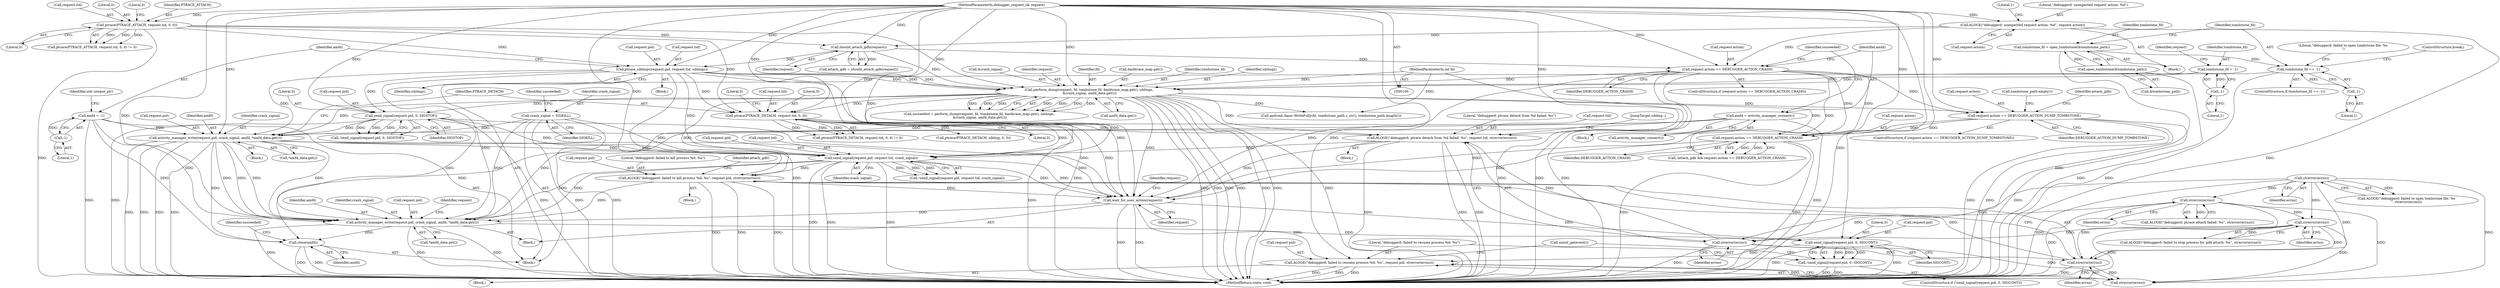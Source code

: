 digraph "0_Android_d7603583f90c2bc6074a4ee2886bd28082d7c65b_1@API" {
"1000348" [label="(Call,activity_manager_write(request.pid, crash_signal, amfd, *amfd_data.get()))"];
"1000185" [label="(Call,ptrace_siblings(request.pid, request.tid, siblings))"];
"1000165" [label="(Call,should_attach_gdb(request))"];
"1000138" [label="(Call,ALOGE(\"debuggerd: unexpected request action: %d\", request.action))"];
"1000102" [label="(MethodParameterIn,debugger_request_t& request)"];
"1000147" [label="(Call,ptrace(PTRACE_ATTACH, request.tid, 0, 0))"];
"1000264" [label="(Call,send_signal(request.pid, 0, SIGSTOP))"];
"1000232" [label="(Call,perform_dump(request, fd, tombstone_fd, backtrace_map.get(), siblings,\n &crash_signal, amfd_data.get()))"];
"1000205" [label="(Call,request.action == DEBUGGER_ACTION_CRASH)"];
"1000101" [label="(MethodParameterIn,int fd)"];
"1000106" [label="(Call,tombstone_fd = -1)"];
"1000108" [label="(Call,-1)"];
"1000123" [label="(Call,tombstone_fd == -1)"];
"1000117" [label="(Call,tombstone_fd = open_tombstone(&tombstone_path))"];
"1000119" [label="(Call,open_tombstone(&tombstone_path))"];
"1000125" [label="(Call,-1)"];
"1000327" [label="(Call,send_signal(request.pid, request.tid, crash_signal))"];
"1000282" [label="(Call,activity_manager_write(request.pid, crash_signal, amfd, *amfd_data.get()))"];
"1000227" [label="(Call,crash_signal = SIGKILL)"];
"1000211" [label="(Call,amfd = activity_manager_connect())"];
"1000195" [label="(Call,amfd = -1)"];
"1000197" [label="(Call,-1)"];
"1000301" [label="(Call,ALOGE(\"debuggerd: ptrace detach from %d failed: %s\", request.tid, strerror(errno)))"];
"1000292" [label="(Call,ptrace(PTRACE_DETACH, request.tid, 0, 0))"];
"1000306" [label="(Call,strerror(errno))"];
"1000158" [label="(Call,strerror(errno))"];
"1000130" [label="(Call,strerror(errno))"];
"1000273" [label="(Call,strerror(errno))"];
"1000346" [label="(Call,wait_for_user_action(request))"];
"1000336" [label="(Call,ALOGE(\"debuggerd: failed to kill process %d: %s\", request.pid, strerror(errno)))"];
"1000341" [label="(Call,strerror(errno))"];
"1000319" [label="(Call,request.action == DEBUGGER_ACTION_CRASH)"];
"1000245" [label="(Call,request.action == DEBUGGER_ACTION_DUMP_TOMBSTONE)"];
"1000358" [label="(Call,send_signal(request.pid, 0, SIGCONT))"];
"1000357" [label="(Call,!send_signal(request.pid, 0, SIGCONT))"];
"1000365" [label="(Call,ALOGE(\"debuggerd: failed to resume process %d: %s\", request.pid, strerror(errno)))"];
"1000373" [label="(Call,close(amfd))"];
"1000120" [label="(Call,&tombstone_path)"];
"1000227" [label="(Call,crash_signal = SIGKILL)"];
"1000307" [label="(Identifier,errno)"];
"1000365" [label="(Call,ALOGE(\"debuggerd: failed to resume process %d: %s\", request.pid, strerror(errno)))"];
"1000129" [label="(Literal,\"debuggerd: failed to open tombstone file: %s\n\")"];
"1000287" [label="(Identifier,amfd)"];
"1000156" [label="(Call,ALOGE(\"debuggerd: ptrace attach failed: %s\", strerror(errno)))"];
"1000184" [label="(Block,)"];
"1000327" [label="(Call,send_signal(request.pid, request.tid, crash_signal))"];
"1000165" [label="(Call,should_attach_gdb(request))"];
"1000353" [label="(Identifier,amfd)"];
"1000233" [label="(Identifier,request)"];
"1000152" [label="(Literal,0)"];
"1000302" [label="(Literal,\"debuggerd: ptrace detach from %d failed: %s\")"];
"1000269" [label="(Identifier,SIGSTOP)"];
"1000300" [label="(Block,)"];
"1000212" [label="(Identifier,amfd)"];
"1000210" [label="(Block,)"];
"1000356" [label="(ControlStructure,if (!send_signal(request.pid, 0, SIGCONT)))"];
"1000139" [label="(Literal,\"debuggerd: unexpected request action: %d\")"];
"1000159" [label="(Identifier,errno)"];
"1000255" [label="(Call,android::base::WriteFully(fd, tombstone_path.c_str(), tombstone_path.length()))"];
"1000186" [label="(Call,request.pid)"];
"1000335" [label="(Block,)"];
"1000336" [label="(Call,ALOGE(\"debuggerd: failed to kill process %d: %s\", request.pid, strerror(errno)))"];
"1000377" [label="(Identifier,succeeded)"];
"1000260" [label="(Identifier,attach_gdb)"];
"1000297" [label="(Literal,0)"];
"1000200" [label="(Identifier,std::unique_ptr)"];
"1000341" [label="(Call,strerror(errno))"];
"1000106" [label="(Call,tombstone_fd = -1)"];
"1000338" [label="(Call,request.pid)"];
"1000301" [label="(Call,ALOGE(\"debuggerd: ptrace detach from %d failed: %s\", request.tid, strerror(errno)))"];
"1000352" [label="(Identifier,crash_signal)"];
"1000138" [label="(Call,ALOGE(\"debuggerd: unexpected request action: %d\", request.action))"];
"1000328" [label="(Call,request.pid)"];
"1000354" [label="(Call,*amfd_data.get())"];
"1000326" [label="(Call,!send_signal(request.pid, request.tid, crash_signal))"];
"1000346" [label="(Call,wait_for_user_action(request))"];
"1000140" [label="(Call,request.action)"];
"1000154" [label="(Literal,0)"];
"1000348" [label="(Call,activity_manager_write(request.pid, crash_signal, amfd, *amfd_data.get()))"];
"1000103" [label="(Block,)"];
"1000244" [label="(ControlStructure,if (request.action == DEBUGGER_ACTION_DUMP_TOMBSTONE))"];
"1000117" [label="(Call,tombstone_fd = open_tombstone(&tombstone_path))"];
"1000281" [label="(Block,)"];
"1000320" [label="(Call,request.action)"];
"1000274" [label="(Identifier,errno)"];
"1000204" [label="(ControlStructure,if (request.action == DEBUGGER_ACTION_CRASH))"];
"1000234" [label="(Identifier,fd)"];
"1000124" [label="(Identifier,tombstone_fd)"];
"1000288" [label="(Call,*amfd_data.get())"];
"1000372" [label="(Call,uninit_getevent())"];
"1000362" [label="(Literal,0)"];
"1000147" [label="(Call,ptrace(PTRACE_ATTACH, request.tid, 0, 0))"];
"1000146" [label="(Call,ptrace(PTRACE_ATTACH, request.tid, 0, 0) != 0)"];
"1000273" [label="(Call,strerror(errno))"];
"1000268" [label="(Literal,0)"];
"1000198" [label="(Literal,1)"];
"1000213" [label="(Call,activity_manager_connect())"];
"1000323" [label="(Identifier,DEBUGGER_ACTION_CRASH)"];
"1000349" [label="(Call,request.pid)"];
"1000306" [label="(Call,strerror(errno))"];
"1000122" [label="(ControlStructure,if (tombstone_fd == -1))"];
"1000342" [label="(Identifier,errno)"];
"1000292" [label="(Call,ptrace(PTRACE_DETACH, request.tid, 0, 0))"];
"1000228" [label="(Identifier,crash_signal)"];
"1000367" [label="(Call,request.pid)"];
"1000360" [label="(Identifier,request)"];
"1000331" [label="(Call,request.tid)"];
"1000286" [label="(Identifier,crash_signal)"];
"1000166" [label="(Identifier,request)"];
"1000337" [label="(Literal,\"debuggerd: failed to kill process %d: %s\")"];
"1000359" [label="(Call,request.pid)"];
"1000128" [label="(Call,ALOGE(\"debuggerd: failed to open tombstone file: %s\n\", strerror(errno)))"];
"1000299" [label="(Literal,0)"];
"1000134" [label="(ControlStructure,break;)"];
"1000357" [label="(Call,!send_signal(request.pid, 0, SIGCONT))"];
"1000240" [label="(Call,amfd_data.get())"];
"1000236" [label="(Call,backtrace_map.get())"];
"1000235" [label="(Identifier,tombstone_fd)"];
"1000196" [label="(Identifier,amfd)"];
"1000334" [label="(Identifier,crash_signal)"];
"1000144" [label="(Literal,1)"];
"1000347" [label="(Identifier,request)"];
"1000109" [label="(Literal,1)"];
"1000316" [label="(Call,!attach_gdb && request.action == DEBUGGER_ACTION_CRASH)"];
"1000265" [label="(Call,request.pid)"];
"1000283" [label="(Call,request.pid)"];
"1000126" [label="(Literal,1)"];
"1000153" [label="(Literal,0)"];
"1000303" [label="(Call,request.tid)"];
"1000294" [label="(Call,request.tid)"];
"1000370" [label="(Call,strerror(errno))"];
"1000229" [label="(Identifier,SIGKILL)"];
"1000373" [label="(Call,close(amfd))"];
"1000364" [label="(Block,)"];
"1000192" [label="(Identifier,siblings)"];
"1000195" [label="(Call,amfd = -1)"];
"1000231" [label="(Identifier,succeeded)"];
"1000112" [label="(Identifier,request)"];
"1000245" [label="(Call,request.action == DEBUGGER_ACTION_DUMP_TOMBSTONE)"];
"1000131" [label="(Identifier,errno)"];
"1000249" [label="(Identifier,DEBUGGER_ACTION_DUMP_TOMBSTONE)"];
"1000363" [label="(Identifier,SIGCONT)"];
"1000148" [label="(Identifier,PTRACE_ATTACH)"];
"1000123" [label="(Call,tombstone_fd == -1)"];
"1000298" [label="(Literal,0)"];
"1000271" [label="(Call,ALOGE(\"debuggerd: failed to stop process for gdb attach: %s\", strerror(errno)))"];
"1000237" [label="(Identifier,siblings)"];
"1000209" [label="(Identifier,DEBUGGER_ACTION_CRASH)"];
"1000246" [label="(Call,request.action)"];
"1000206" [label="(Call,request.action)"];
"1000205" [label="(Call,request.action == DEBUGGER_ACTION_CRASH)"];
"1000185" [label="(Call,ptrace_siblings(request.pid, request.tid, siblings))"];
"1000130" [label="(Call,strerror(errno))"];
"1000238" [label="(Call,&crash_signal)"];
"1000308" [label="(JumpTarget,sibling :)"];
"1000149" [label="(Call,request.tid)"];
"1000102" [label="(MethodParameterIn,debugger_request_t& request)"];
"1000211" [label="(Call,amfd = activity_manager_connect())"];
"1000253" [label="(Call,tombstone_path.empty())"];
"1000291" [label="(Call,ptrace(PTRACE_DETACH, request.tid, 0, 0) != 0)"];
"1000197" [label="(Call,-1)"];
"1000101" [label="(MethodParameterIn,int fd)"];
"1000189" [label="(Call,request.tid)"];
"1000232" [label="(Call,perform_dump(request, fd, tombstone_fd, backtrace_map.get(), siblings,\n &crash_signal, amfd_data.get()))"];
"1000118" [label="(Identifier,tombstone_fd)"];
"1000119" [label="(Call,open_tombstone(&tombstone_path))"];
"1000374" [label="(Identifier,amfd)"];
"1000282" [label="(Call,activity_manager_write(request.pid, crash_signal, amfd, *amfd_data.get()))"];
"1000216" [label="(Identifier,succeeded)"];
"1000125" [label="(Call,-1)"];
"1000114" [label="(Block,)"];
"1000358" [label="(Call,send_signal(request.pid, 0, SIGCONT))"];
"1000264" [label="(Call,send_signal(request.pid, 0, SIGSTOP))"];
"1000163" [label="(Call,attach_gdb = should_attach_gdb(request))"];
"1000107" [label="(Identifier,tombstone_fd)"];
"1000310" [label="(Call,ptrace(PTRACE_DETACH, sibling, 0, 0))"];
"1000350" [label="(Identifier,request)"];
"1000293" [label="(Identifier,PTRACE_DETACH)"];
"1000378" [label="(MethodReturn,static void)"];
"1000345" [label="(Block,)"];
"1000319" [label="(Call,request.action == DEBUGGER_ACTION_CRASH)"];
"1000263" [label="(Call,!send_signal(request.pid, 0, SIGSTOP))"];
"1000158" [label="(Call,strerror(errno))"];
"1000230" [label="(Call,succeeded = perform_dump(request, fd, tombstone_fd, backtrace_map.get(), siblings,\n &crash_signal, amfd_data.get()))"];
"1000344" [label="(Identifier,attach_gdb)"];
"1000108" [label="(Call,-1)"];
"1000366" [label="(Literal,\"debuggerd: failed to resume process %d: %s\")"];
"1000348" -> "1000345"  [label="AST: "];
"1000348" -> "1000354"  [label="CFG: "];
"1000349" -> "1000348"  [label="AST: "];
"1000352" -> "1000348"  [label="AST: "];
"1000353" -> "1000348"  [label="AST: "];
"1000354" -> "1000348"  [label="AST: "];
"1000360" -> "1000348"  [label="CFG: "];
"1000348" -> "1000378"  [label="DDG: "];
"1000348" -> "1000378"  [label="DDG: "];
"1000348" -> "1000378"  [label="DDG: "];
"1000185" -> "1000348"  [label="DDG: "];
"1000264" -> "1000348"  [label="DDG: "];
"1000327" -> "1000348"  [label="DDG: "];
"1000327" -> "1000348"  [label="DDG: "];
"1000282" -> "1000348"  [label="DDG: "];
"1000282" -> "1000348"  [label="DDG: "];
"1000282" -> "1000348"  [label="DDG: "];
"1000282" -> "1000348"  [label="DDG: "];
"1000346" -> "1000348"  [label="DDG: "];
"1000336" -> "1000348"  [label="DDG: "];
"1000102" -> "1000348"  [label="DDG: "];
"1000227" -> "1000348"  [label="DDG: "];
"1000211" -> "1000348"  [label="DDG: "];
"1000195" -> "1000348"  [label="DDG: "];
"1000348" -> "1000358"  [label="DDG: "];
"1000348" -> "1000373"  [label="DDG: "];
"1000185" -> "1000184"  [label="AST: "];
"1000185" -> "1000192"  [label="CFG: "];
"1000186" -> "1000185"  [label="AST: "];
"1000189" -> "1000185"  [label="AST: "];
"1000192" -> "1000185"  [label="AST: "];
"1000196" -> "1000185"  [label="CFG: "];
"1000185" -> "1000378"  [label="DDG: "];
"1000185" -> "1000378"  [label="DDG: "];
"1000165" -> "1000185"  [label="DDG: "];
"1000102" -> "1000185"  [label="DDG: "];
"1000147" -> "1000185"  [label="DDG: "];
"1000185" -> "1000232"  [label="DDG: "];
"1000185" -> "1000232"  [label="DDG: "];
"1000185" -> "1000232"  [label="DDG: "];
"1000185" -> "1000264"  [label="DDG: "];
"1000185" -> "1000282"  [label="DDG: "];
"1000185" -> "1000292"  [label="DDG: "];
"1000185" -> "1000327"  [label="DDG: "];
"1000185" -> "1000346"  [label="DDG: "];
"1000165" -> "1000163"  [label="AST: "];
"1000165" -> "1000166"  [label="CFG: "];
"1000166" -> "1000165"  [label="AST: "];
"1000163" -> "1000165"  [label="CFG: "];
"1000165" -> "1000163"  [label="DDG: "];
"1000138" -> "1000165"  [label="DDG: "];
"1000147" -> "1000165"  [label="DDG: "];
"1000102" -> "1000165"  [label="DDG: "];
"1000165" -> "1000205"  [label="DDG: "];
"1000165" -> "1000232"  [label="DDG: "];
"1000138" -> "1000114"  [label="AST: "];
"1000138" -> "1000140"  [label="CFG: "];
"1000139" -> "1000138"  [label="AST: "];
"1000140" -> "1000138"  [label="AST: "];
"1000144" -> "1000138"  [label="CFG: "];
"1000138" -> "1000378"  [label="DDG: "];
"1000102" -> "1000138"  [label="DDG: "];
"1000138" -> "1000205"  [label="DDG: "];
"1000102" -> "1000100"  [label="AST: "];
"1000102" -> "1000378"  [label="DDG: "];
"1000102" -> "1000147"  [label="DDG: "];
"1000102" -> "1000205"  [label="DDG: "];
"1000102" -> "1000232"  [label="DDG: "];
"1000102" -> "1000245"  [label="DDG: "];
"1000102" -> "1000264"  [label="DDG: "];
"1000102" -> "1000282"  [label="DDG: "];
"1000102" -> "1000292"  [label="DDG: "];
"1000102" -> "1000301"  [label="DDG: "];
"1000102" -> "1000319"  [label="DDG: "];
"1000102" -> "1000327"  [label="DDG: "];
"1000102" -> "1000336"  [label="DDG: "];
"1000102" -> "1000346"  [label="DDG: "];
"1000102" -> "1000358"  [label="DDG: "];
"1000102" -> "1000365"  [label="DDG: "];
"1000147" -> "1000146"  [label="AST: "];
"1000147" -> "1000153"  [label="CFG: "];
"1000148" -> "1000147"  [label="AST: "];
"1000149" -> "1000147"  [label="AST: "];
"1000152" -> "1000147"  [label="AST: "];
"1000153" -> "1000147"  [label="AST: "];
"1000154" -> "1000147"  [label="CFG: "];
"1000147" -> "1000378"  [label="DDG: "];
"1000147" -> "1000146"  [label="DDG: "];
"1000147" -> "1000146"  [label="DDG: "];
"1000147" -> "1000146"  [label="DDG: "];
"1000147" -> "1000232"  [label="DDG: "];
"1000147" -> "1000292"  [label="DDG: "];
"1000264" -> "1000263"  [label="AST: "];
"1000264" -> "1000269"  [label="CFG: "];
"1000265" -> "1000264"  [label="AST: "];
"1000268" -> "1000264"  [label="AST: "];
"1000269" -> "1000264"  [label="AST: "];
"1000263" -> "1000264"  [label="CFG: "];
"1000264" -> "1000378"  [label="DDG: "];
"1000264" -> "1000378"  [label="DDG: "];
"1000264" -> "1000263"  [label="DDG: "];
"1000264" -> "1000263"  [label="DDG: "];
"1000264" -> "1000263"  [label="DDG: "];
"1000232" -> "1000264"  [label="DDG: "];
"1000264" -> "1000282"  [label="DDG: "];
"1000264" -> "1000327"  [label="DDG: "];
"1000264" -> "1000346"  [label="DDG: "];
"1000232" -> "1000230"  [label="AST: "];
"1000232" -> "1000240"  [label="CFG: "];
"1000233" -> "1000232"  [label="AST: "];
"1000234" -> "1000232"  [label="AST: "];
"1000235" -> "1000232"  [label="AST: "];
"1000236" -> "1000232"  [label="AST: "];
"1000237" -> "1000232"  [label="AST: "];
"1000238" -> "1000232"  [label="AST: "];
"1000240" -> "1000232"  [label="AST: "];
"1000230" -> "1000232"  [label="CFG: "];
"1000232" -> "1000378"  [label="DDG: "];
"1000232" -> "1000378"  [label="DDG: "];
"1000232" -> "1000378"  [label="DDG: "];
"1000232" -> "1000378"  [label="DDG: "];
"1000232" -> "1000378"  [label="DDG: "];
"1000232" -> "1000378"  [label="DDG: "];
"1000232" -> "1000378"  [label="DDG: "];
"1000232" -> "1000230"  [label="DDG: "];
"1000232" -> "1000230"  [label="DDG: "];
"1000232" -> "1000230"  [label="DDG: "];
"1000232" -> "1000230"  [label="DDG: "];
"1000232" -> "1000230"  [label="DDG: "];
"1000232" -> "1000230"  [label="DDG: "];
"1000232" -> "1000230"  [label="DDG: "];
"1000205" -> "1000232"  [label="DDG: "];
"1000101" -> "1000232"  [label="DDG: "];
"1000106" -> "1000232"  [label="DDG: "];
"1000123" -> "1000232"  [label="DDG: "];
"1000232" -> "1000245"  [label="DDG: "];
"1000232" -> "1000255"  [label="DDG: "];
"1000232" -> "1000282"  [label="DDG: "];
"1000232" -> "1000292"  [label="DDG: "];
"1000232" -> "1000301"  [label="DDG: "];
"1000232" -> "1000319"  [label="DDG: "];
"1000232" -> "1000327"  [label="DDG: "];
"1000232" -> "1000336"  [label="DDG: "];
"1000232" -> "1000346"  [label="DDG: "];
"1000205" -> "1000204"  [label="AST: "];
"1000205" -> "1000209"  [label="CFG: "];
"1000206" -> "1000205"  [label="AST: "];
"1000209" -> "1000205"  [label="AST: "];
"1000212" -> "1000205"  [label="CFG: "];
"1000216" -> "1000205"  [label="CFG: "];
"1000205" -> "1000378"  [label="DDG: "];
"1000205" -> "1000378"  [label="DDG: "];
"1000205" -> "1000245"  [label="DDG: "];
"1000205" -> "1000316"  [label="DDG: "];
"1000205" -> "1000319"  [label="DDG: "];
"1000205" -> "1000319"  [label="DDG: "];
"1000205" -> "1000346"  [label="DDG: "];
"1000101" -> "1000100"  [label="AST: "];
"1000101" -> "1000378"  [label="DDG: "];
"1000101" -> "1000255"  [label="DDG: "];
"1000106" -> "1000103"  [label="AST: "];
"1000106" -> "1000108"  [label="CFG: "];
"1000107" -> "1000106"  [label="AST: "];
"1000108" -> "1000106"  [label="AST: "];
"1000112" -> "1000106"  [label="CFG: "];
"1000108" -> "1000106"  [label="DDG: "];
"1000108" -> "1000109"  [label="CFG: "];
"1000109" -> "1000108"  [label="AST: "];
"1000123" -> "1000122"  [label="AST: "];
"1000123" -> "1000125"  [label="CFG: "];
"1000124" -> "1000123"  [label="AST: "];
"1000125" -> "1000123"  [label="AST: "];
"1000129" -> "1000123"  [label="CFG: "];
"1000134" -> "1000123"  [label="CFG: "];
"1000123" -> "1000378"  [label="DDG: "];
"1000117" -> "1000123"  [label="DDG: "];
"1000125" -> "1000123"  [label="DDG: "];
"1000117" -> "1000114"  [label="AST: "];
"1000117" -> "1000119"  [label="CFG: "];
"1000118" -> "1000117"  [label="AST: "];
"1000119" -> "1000117"  [label="AST: "];
"1000124" -> "1000117"  [label="CFG: "];
"1000117" -> "1000378"  [label="DDG: "];
"1000119" -> "1000117"  [label="DDG: "];
"1000119" -> "1000120"  [label="CFG: "];
"1000120" -> "1000119"  [label="AST: "];
"1000119" -> "1000378"  [label="DDG: "];
"1000125" -> "1000126"  [label="CFG: "];
"1000126" -> "1000125"  [label="AST: "];
"1000327" -> "1000326"  [label="AST: "];
"1000327" -> "1000334"  [label="CFG: "];
"1000328" -> "1000327"  [label="AST: "];
"1000331" -> "1000327"  [label="AST: "];
"1000334" -> "1000327"  [label="AST: "];
"1000326" -> "1000327"  [label="CFG: "];
"1000327" -> "1000378"  [label="DDG: "];
"1000327" -> "1000378"  [label="DDG: "];
"1000327" -> "1000378"  [label="DDG: "];
"1000327" -> "1000326"  [label="DDG: "];
"1000327" -> "1000326"  [label="DDG: "];
"1000327" -> "1000326"  [label="DDG: "];
"1000282" -> "1000327"  [label="DDG: "];
"1000282" -> "1000327"  [label="DDG: "];
"1000301" -> "1000327"  [label="DDG: "];
"1000292" -> "1000327"  [label="DDG: "];
"1000227" -> "1000327"  [label="DDG: "];
"1000327" -> "1000336"  [label="DDG: "];
"1000327" -> "1000346"  [label="DDG: "];
"1000327" -> "1000346"  [label="DDG: "];
"1000282" -> "1000281"  [label="AST: "];
"1000282" -> "1000288"  [label="CFG: "];
"1000283" -> "1000282"  [label="AST: "];
"1000286" -> "1000282"  [label="AST: "];
"1000287" -> "1000282"  [label="AST: "];
"1000288" -> "1000282"  [label="AST: "];
"1000293" -> "1000282"  [label="CFG: "];
"1000282" -> "1000378"  [label="DDG: "];
"1000282" -> "1000378"  [label="DDG: "];
"1000282" -> "1000378"  [label="DDG: "];
"1000282" -> "1000378"  [label="DDG: "];
"1000227" -> "1000282"  [label="DDG: "];
"1000211" -> "1000282"  [label="DDG: "];
"1000195" -> "1000282"  [label="DDG: "];
"1000282" -> "1000346"  [label="DDG: "];
"1000282" -> "1000373"  [label="DDG: "];
"1000227" -> "1000103"  [label="AST: "];
"1000227" -> "1000229"  [label="CFG: "];
"1000228" -> "1000227"  [label="AST: "];
"1000229" -> "1000227"  [label="AST: "];
"1000231" -> "1000227"  [label="CFG: "];
"1000227" -> "1000378"  [label="DDG: "];
"1000227" -> "1000378"  [label="DDG: "];
"1000211" -> "1000210"  [label="AST: "];
"1000211" -> "1000213"  [label="CFG: "];
"1000212" -> "1000211"  [label="AST: "];
"1000213" -> "1000211"  [label="AST: "];
"1000216" -> "1000211"  [label="CFG: "];
"1000211" -> "1000378"  [label="DDG: "];
"1000211" -> "1000373"  [label="DDG: "];
"1000195" -> "1000103"  [label="AST: "];
"1000195" -> "1000197"  [label="CFG: "];
"1000196" -> "1000195"  [label="AST: "];
"1000197" -> "1000195"  [label="AST: "];
"1000200" -> "1000195"  [label="CFG: "];
"1000195" -> "1000378"  [label="DDG: "];
"1000197" -> "1000195"  [label="DDG: "];
"1000195" -> "1000373"  [label="DDG: "];
"1000197" -> "1000198"  [label="CFG: "];
"1000198" -> "1000197"  [label="AST: "];
"1000301" -> "1000300"  [label="AST: "];
"1000301" -> "1000306"  [label="CFG: "];
"1000302" -> "1000301"  [label="AST: "];
"1000303" -> "1000301"  [label="AST: "];
"1000306" -> "1000301"  [label="AST: "];
"1000308" -> "1000301"  [label="CFG: "];
"1000301" -> "1000378"  [label="DDG: "];
"1000301" -> "1000378"  [label="DDG: "];
"1000301" -> "1000378"  [label="DDG: "];
"1000292" -> "1000301"  [label="DDG: "];
"1000306" -> "1000301"  [label="DDG: "];
"1000301" -> "1000346"  [label="DDG: "];
"1000292" -> "1000291"  [label="AST: "];
"1000292" -> "1000298"  [label="CFG: "];
"1000293" -> "1000292"  [label="AST: "];
"1000294" -> "1000292"  [label="AST: "];
"1000297" -> "1000292"  [label="AST: "];
"1000298" -> "1000292"  [label="AST: "];
"1000299" -> "1000292"  [label="CFG: "];
"1000292" -> "1000378"  [label="DDG: "];
"1000292" -> "1000291"  [label="DDG: "];
"1000292" -> "1000291"  [label="DDG: "];
"1000292" -> "1000291"  [label="DDG: "];
"1000292" -> "1000310"  [label="DDG: "];
"1000292" -> "1000346"  [label="DDG: "];
"1000306" -> "1000307"  [label="CFG: "];
"1000307" -> "1000306"  [label="AST: "];
"1000306" -> "1000378"  [label="DDG: "];
"1000158" -> "1000306"  [label="DDG: "];
"1000273" -> "1000306"  [label="DDG: "];
"1000130" -> "1000306"  [label="DDG: "];
"1000306" -> "1000341"  [label="DDG: "];
"1000306" -> "1000370"  [label="DDG: "];
"1000158" -> "1000156"  [label="AST: "];
"1000158" -> "1000159"  [label="CFG: "];
"1000159" -> "1000158"  [label="AST: "];
"1000156" -> "1000158"  [label="CFG: "];
"1000158" -> "1000378"  [label="DDG: "];
"1000158" -> "1000156"  [label="DDG: "];
"1000130" -> "1000158"  [label="DDG: "];
"1000158" -> "1000273"  [label="DDG: "];
"1000158" -> "1000341"  [label="DDG: "];
"1000158" -> "1000370"  [label="DDG: "];
"1000130" -> "1000128"  [label="AST: "];
"1000130" -> "1000131"  [label="CFG: "];
"1000131" -> "1000130"  [label="AST: "];
"1000128" -> "1000130"  [label="CFG: "];
"1000130" -> "1000378"  [label="DDG: "];
"1000130" -> "1000128"  [label="DDG: "];
"1000130" -> "1000273"  [label="DDG: "];
"1000130" -> "1000341"  [label="DDG: "];
"1000130" -> "1000370"  [label="DDG: "];
"1000273" -> "1000271"  [label="AST: "];
"1000273" -> "1000274"  [label="CFG: "];
"1000274" -> "1000273"  [label="AST: "];
"1000271" -> "1000273"  [label="CFG: "];
"1000273" -> "1000378"  [label="DDG: "];
"1000273" -> "1000271"  [label="DDG: "];
"1000273" -> "1000341"  [label="DDG: "];
"1000273" -> "1000370"  [label="DDG: "];
"1000346" -> "1000345"  [label="AST: "];
"1000346" -> "1000347"  [label="CFG: "];
"1000347" -> "1000346"  [label="AST: "];
"1000350" -> "1000346"  [label="CFG: "];
"1000346" -> "1000378"  [label="DDG: "];
"1000346" -> "1000378"  [label="DDG: "];
"1000336" -> "1000346"  [label="DDG: "];
"1000319" -> "1000346"  [label="DDG: "];
"1000245" -> "1000346"  [label="DDG: "];
"1000346" -> "1000358"  [label="DDG: "];
"1000346" -> "1000365"  [label="DDG: "];
"1000336" -> "1000335"  [label="AST: "];
"1000336" -> "1000341"  [label="CFG: "];
"1000337" -> "1000336"  [label="AST: "];
"1000338" -> "1000336"  [label="AST: "];
"1000341" -> "1000336"  [label="AST: "];
"1000344" -> "1000336"  [label="CFG: "];
"1000336" -> "1000378"  [label="DDG: "];
"1000336" -> "1000378"  [label="DDG: "];
"1000336" -> "1000378"  [label="DDG: "];
"1000341" -> "1000336"  [label="DDG: "];
"1000341" -> "1000342"  [label="CFG: "];
"1000342" -> "1000341"  [label="AST: "];
"1000341" -> "1000378"  [label="DDG: "];
"1000341" -> "1000370"  [label="DDG: "];
"1000319" -> "1000316"  [label="AST: "];
"1000319" -> "1000323"  [label="CFG: "];
"1000320" -> "1000319"  [label="AST: "];
"1000323" -> "1000319"  [label="AST: "];
"1000316" -> "1000319"  [label="CFG: "];
"1000319" -> "1000378"  [label="DDG: "];
"1000319" -> "1000378"  [label="DDG: "];
"1000319" -> "1000316"  [label="DDG: "];
"1000319" -> "1000316"  [label="DDG: "];
"1000245" -> "1000319"  [label="DDG: "];
"1000245" -> "1000244"  [label="AST: "];
"1000245" -> "1000249"  [label="CFG: "];
"1000246" -> "1000245"  [label="AST: "];
"1000249" -> "1000245"  [label="AST: "];
"1000253" -> "1000245"  [label="CFG: "];
"1000260" -> "1000245"  [label="CFG: "];
"1000245" -> "1000378"  [label="DDG: "];
"1000245" -> "1000378"  [label="DDG: "];
"1000245" -> "1000378"  [label="DDG: "];
"1000358" -> "1000357"  [label="AST: "];
"1000358" -> "1000363"  [label="CFG: "];
"1000359" -> "1000358"  [label="AST: "];
"1000362" -> "1000358"  [label="AST: "];
"1000363" -> "1000358"  [label="AST: "];
"1000357" -> "1000358"  [label="CFG: "];
"1000358" -> "1000378"  [label="DDG: "];
"1000358" -> "1000378"  [label="DDG: "];
"1000358" -> "1000357"  [label="DDG: "];
"1000358" -> "1000357"  [label="DDG: "];
"1000358" -> "1000357"  [label="DDG: "];
"1000358" -> "1000365"  [label="DDG: "];
"1000357" -> "1000356"  [label="AST: "];
"1000366" -> "1000357"  [label="CFG: "];
"1000372" -> "1000357"  [label="CFG: "];
"1000357" -> "1000378"  [label="DDG: "];
"1000357" -> "1000378"  [label="DDG: "];
"1000365" -> "1000364"  [label="AST: "];
"1000365" -> "1000370"  [label="CFG: "];
"1000366" -> "1000365"  [label="AST: "];
"1000367" -> "1000365"  [label="AST: "];
"1000370" -> "1000365"  [label="AST: "];
"1000372" -> "1000365"  [label="CFG: "];
"1000365" -> "1000378"  [label="DDG: "];
"1000365" -> "1000378"  [label="DDG: "];
"1000365" -> "1000378"  [label="DDG: "];
"1000370" -> "1000365"  [label="DDG: "];
"1000373" -> "1000103"  [label="AST: "];
"1000373" -> "1000374"  [label="CFG: "];
"1000374" -> "1000373"  [label="AST: "];
"1000377" -> "1000373"  [label="CFG: "];
"1000373" -> "1000378"  [label="DDG: "];
"1000373" -> "1000378"  [label="DDG: "];
}
